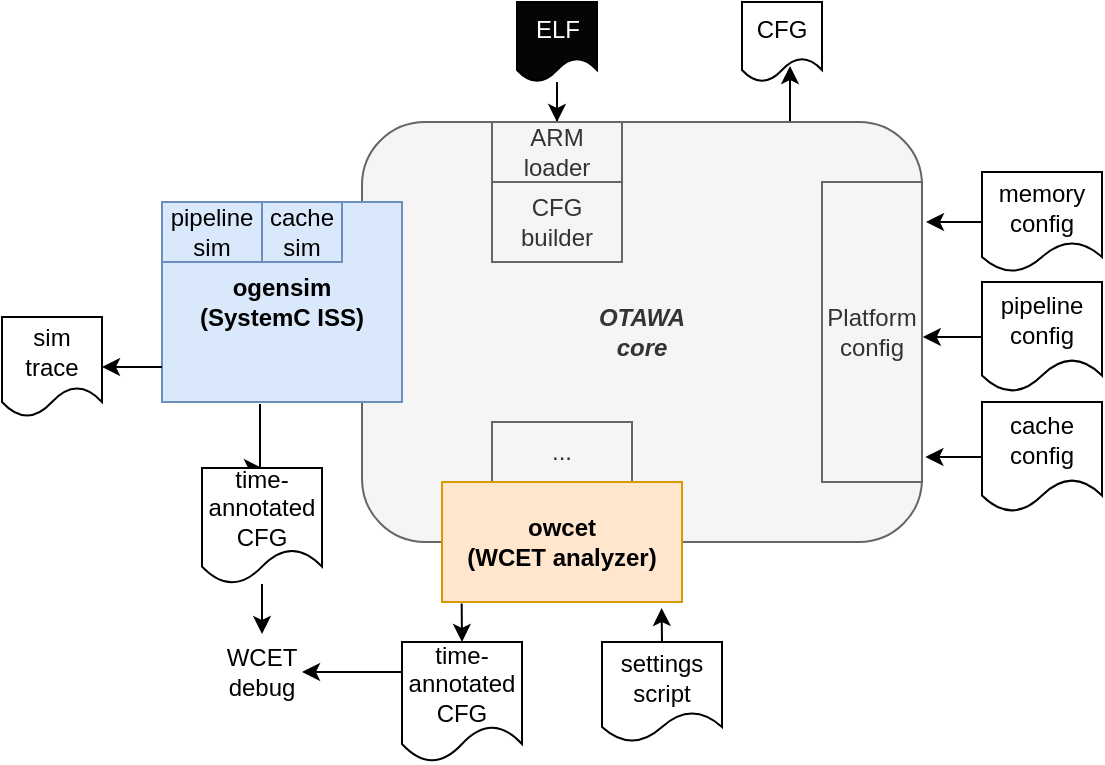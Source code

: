 <mxfile version="10.5.9" type="device"><diagram id="L13KBqZn9UsDFJagLZZO" name="Page-1"><mxGraphModel dx="960" dy="675" grid="1" gridSize="10" guides="1" tooltips="1" connect="1" arrows="1" fold="1" page="1" pageScale="1" pageWidth="1654" pageHeight="1169" math="0" shadow="0"><root><mxCell id="0"/><mxCell id="1" parent="0"/><mxCell id="qGPxtVVpSAeki_-njcIV-44" style="edgeStyle=orthogonalEdgeStyle;rounded=0;orthogonalLoop=1;jettySize=auto;html=1;exitX=0.75;exitY=0;exitDx=0;exitDy=0;entryX=0.6;entryY=0.8;entryDx=0;entryDy=0;entryPerimeter=0;startArrow=none;startFill=0;endArrow=classic;endFill=1;fontColor=#FFFFFF;" edge="1" parent="1" source="qGPxtVVpSAeki_-njcIV-2" target="qGPxtVVpSAeki_-njcIV-43"><mxGeometry relative="1" as="geometry"/></mxCell><mxCell id="qGPxtVVpSAeki_-njcIV-2" value="&lt;b&gt;&lt;i&gt;OTAWA &lt;br&gt;core&lt;/i&gt;&lt;/b&gt;&lt;br&gt;" style="rounded=1;whiteSpace=wrap;html=1;fillColor=#f5f5f5;strokeColor=#666666;fontColor=#333333;" vertex="1" parent="1"><mxGeometry x="550" y="310" width="280" height="210" as="geometry"/></mxCell><mxCell id="qGPxtVVpSAeki_-njcIV-3" value="ogensim&lt;br&gt;(SystemC ISS)&lt;br&gt;" style="rounded=0;whiteSpace=wrap;html=1;labelPosition=center;verticalLabelPosition=middle;align=center;verticalAlign=middle;fontStyle=1;fillColor=#dae8fc;strokeColor=#6c8ebf;" vertex="1" parent="1"><mxGeometry x="450" y="350" width="120" height="100" as="geometry"/></mxCell><mxCell id="qGPxtVVpSAeki_-njcIV-5" style="edgeStyle=orthogonalEdgeStyle;rounded=0;orthogonalLoop=1;jettySize=auto;html=1;entryX=0.5;entryY=0;entryDx=0;entryDy=0;" edge="1" parent="1" source="qGPxtVVpSAeki_-njcIV-4" target="qGPxtVVpSAeki_-njcIV-14"><mxGeometry relative="1" as="geometry"/></mxCell><mxCell id="qGPxtVVpSAeki_-njcIV-4" value="ELF" style="shape=document;whiteSpace=wrap;html=1;boundedLbl=1;fillColor=#050505;fontColor=#FFFFFF;" vertex="1" parent="1"><mxGeometry x="627.5" y="250" width="40" height="40" as="geometry"/></mxCell><mxCell id="qGPxtVVpSAeki_-njcIV-11" style="edgeStyle=orthogonalEdgeStyle;rounded=0;orthogonalLoop=1;jettySize=auto;html=1;exitX=0;exitY=0.5;exitDx=0;exitDy=0;" edge="1" parent="1" source="qGPxtVVpSAeki_-njcIV-6"><mxGeometry relative="1" as="geometry"><mxPoint x="832" y="360" as="targetPoint"/></mxGeometry></mxCell><mxCell id="qGPxtVVpSAeki_-njcIV-6" value="memory config" style="shape=document;whiteSpace=wrap;html=1;boundedLbl=1;" vertex="1" parent="1"><mxGeometry x="860" y="335" width="60" height="50" as="geometry"/></mxCell><mxCell id="qGPxtVVpSAeki_-njcIV-12" style="edgeStyle=orthogonalEdgeStyle;rounded=0;orthogonalLoop=1;jettySize=auto;html=1;exitX=0;exitY=0.5;exitDx=0;exitDy=0;entryX=1.008;entryY=0.516;entryDx=0;entryDy=0;entryPerimeter=0;" edge="1" parent="1" source="qGPxtVVpSAeki_-njcIV-7" target="qGPxtVVpSAeki_-njcIV-38"><mxGeometry relative="1" as="geometry"/></mxCell><mxCell id="qGPxtVVpSAeki_-njcIV-7" value="pipeline&lt;br&gt;config" style="shape=document;whiteSpace=wrap;html=1;boundedLbl=1;" vertex="1" parent="1"><mxGeometry x="860" y="390" width="60" height="55" as="geometry"/></mxCell><mxCell id="qGPxtVVpSAeki_-njcIV-13" style="edgeStyle=orthogonalEdgeStyle;rounded=0;orthogonalLoop=1;jettySize=auto;html=1;exitX=0;exitY=0.5;exitDx=0;exitDy=0;entryX=1.006;entryY=0.797;entryDx=0;entryDy=0;entryPerimeter=0;" edge="1" parent="1" source="qGPxtVVpSAeki_-njcIV-8" target="qGPxtVVpSAeki_-njcIV-2"><mxGeometry relative="1" as="geometry"/></mxCell><mxCell id="qGPxtVVpSAeki_-njcIV-8" value="cache&lt;br&gt;config" style="shape=document;whiteSpace=wrap;html=1;boundedLbl=1;" vertex="1" parent="1"><mxGeometry x="860" y="450" width="60" height="55" as="geometry"/></mxCell><mxCell id="qGPxtVVpSAeki_-njcIV-14" value="ARM&lt;br&gt;loader&lt;br&gt;" style="rounded=0;whiteSpace=wrap;html=1;fillColor=#f5f5f5;strokeColor=#666666;fontColor=#333333;" vertex="1" parent="1"><mxGeometry x="615" y="310" width="65" height="30" as="geometry"/></mxCell><mxCell id="qGPxtVVpSAeki_-njcIV-15" value="cache&lt;br&gt;sim&lt;br&gt;" style="rounded=0;whiteSpace=wrap;html=1;fillColor=#dae8fc;strokeColor=#6c8ebf;" vertex="1" parent="1"><mxGeometry x="500" y="350" width="40" height="30" as="geometry"/></mxCell><mxCell id="qGPxtVVpSAeki_-njcIV-16" value="pipeline&lt;br&gt;sim&lt;br&gt;" style="rounded=0;whiteSpace=wrap;html=1;fillColor=#dae8fc;strokeColor=#6c8ebf;" vertex="1" parent="1"><mxGeometry x="450" y="350" width="50" height="30" as="geometry"/></mxCell><mxCell id="qGPxtVVpSAeki_-njcIV-18" style="edgeStyle=orthogonalEdgeStyle;rounded=0;orthogonalLoop=1;jettySize=auto;html=1;exitX=0.5;exitY=0;exitDx=0;exitDy=0;entryX=0.915;entryY=1.05;entryDx=0;entryDy=0;entryPerimeter=0;" edge="1" parent="1" source="qGPxtVVpSAeki_-njcIV-17" target="qGPxtVVpSAeki_-njcIV-1"><mxGeometry relative="1" as="geometry"/></mxCell><mxCell id="qGPxtVVpSAeki_-njcIV-17" value="settings&lt;br&gt;script&lt;br&gt;" style="shape=document;whiteSpace=wrap;html=1;boundedLbl=1;" vertex="1" parent="1"><mxGeometry x="670" y="570" width="60" height="50" as="geometry"/></mxCell><mxCell id="qGPxtVVpSAeki_-njcIV-34" style="edgeStyle=orthogonalEdgeStyle;rounded=0;orthogonalLoop=1;jettySize=auto;html=1;exitX=1;exitY=0.5;exitDx=0;exitDy=0;entryX=0;entryY=0.825;entryDx=0;entryDy=0;entryPerimeter=0;startArrow=classic;startFill=1;endArrow=none;endFill=0;" edge="1" parent="1" source="qGPxtVVpSAeki_-njcIV-21" target="qGPxtVVpSAeki_-njcIV-3"><mxGeometry relative="1" as="geometry"/></mxCell><mxCell id="qGPxtVVpSAeki_-njcIV-21" value="sim&lt;br&gt;trace&lt;br&gt;" style="shape=document;whiteSpace=wrap;html=1;boundedLbl=1;" vertex="1" parent="1"><mxGeometry x="370" y="407.5" width="50" height="50" as="geometry"/></mxCell><mxCell id="qGPxtVVpSAeki_-njcIV-27" style="edgeStyle=orthogonalEdgeStyle;rounded=0;orthogonalLoop=1;jettySize=auto;html=1;exitX=0.5;exitY=0;exitDx=0;exitDy=0;startArrow=classic;startFill=1;endArrow=none;endFill=0;" edge="1" parent="1" source="qGPxtVVpSAeki_-njcIV-22"><mxGeometry relative="1" as="geometry"><mxPoint x="499" y="451" as="targetPoint"/></mxGeometry></mxCell><mxCell id="qGPxtVVpSAeki_-njcIV-41" style="edgeStyle=orthogonalEdgeStyle;rounded=0;orthogonalLoop=1;jettySize=auto;html=1;startArrow=none;startFill=0;endArrow=classic;endFill=1;fontColor=#FFFFFF;entryX=0.5;entryY=0;entryDx=0;entryDy=0;" edge="1" parent="1" source="qGPxtVVpSAeki_-njcIV-22" target="qGPxtVVpSAeki_-njcIV-40"><mxGeometry relative="1" as="geometry"><mxPoint x="510" y="570" as="targetPoint"/></mxGeometry></mxCell><mxCell id="qGPxtVVpSAeki_-njcIV-22" value="time-annotated&lt;br&gt;CFG&lt;br&gt;" style="shape=document;whiteSpace=wrap;html=1;boundedLbl=1;" vertex="1" parent="1"><mxGeometry x="470" y="483" width="60" height="58" as="geometry"/></mxCell><mxCell id="qGPxtVVpSAeki_-njcIV-26" style="edgeStyle=orthogonalEdgeStyle;rounded=0;orthogonalLoop=1;jettySize=auto;html=1;exitX=0.5;exitY=0;exitDx=0;exitDy=0;entryX=0.082;entryY=1.012;entryDx=0;entryDy=0;entryPerimeter=0;startArrow=classic;startFill=1;endArrow=none;endFill=0;" edge="1" parent="1" source="qGPxtVVpSAeki_-njcIV-25" target="qGPxtVVpSAeki_-njcIV-1"><mxGeometry relative="1" as="geometry"/></mxCell><mxCell id="qGPxtVVpSAeki_-njcIV-42" style="edgeStyle=orthogonalEdgeStyle;rounded=0;orthogonalLoop=1;jettySize=auto;html=1;exitX=0;exitY=0.25;exitDx=0;exitDy=0;startArrow=none;startFill=0;endArrow=classic;endFill=1;fontColor=#FFFFFF;entryX=1;entryY=0.5;entryDx=0;entryDy=0;" edge="1" parent="1" source="qGPxtVVpSAeki_-njcIV-25" target="qGPxtVVpSAeki_-njcIV-40"><mxGeometry relative="1" as="geometry"><mxPoint x="540" y="585" as="targetPoint"/></mxGeometry></mxCell><mxCell id="qGPxtVVpSAeki_-njcIV-25" value="time-&lt;br&gt;annotated&lt;br&gt;CFG&lt;br&gt;" style="shape=document;whiteSpace=wrap;html=1;boundedLbl=1;" vertex="1" parent="1"><mxGeometry x="570" y="570" width="60" height="60" as="geometry"/></mxCell><mxCell id="qGPxtVVpSAeki_-njcIV-35" value="CFG builder" style="rounded=0;whiteSpace=wrap;html=1;fillColor=#f5f5f5;strokeColor=#666666;fontColor=#333333;" vertex="1" parent="1"><mxGeometry x="615" y="340" width="65" height="40" as="geometry"/></mxCell><mxCell id="qGPxtVVpSAeki_-njcIV-38" value="Platform&lt;br&gt;config&lt;br&gt;" style="rounded=0;whiteSpace=wrap;html=1;fillColor=#f5f5f5;strokeColor=#666666;fontColor=#333333;" vertex="1" parent="1"><mxGeometry x="780" y="340" width="50" height="150" as="geometry"/></mxCell><mxCell id="qGPxtVVpSAeki_-njcIV-39" value="..." style="rounded=0;whiteSpace=wrap;html=1;fillColor=#f5f5f5;strokeColor=#666666;fontColor=#333333;" vertex="1" parent="1"><mxGeometry x="615" y="460" width="70" height="30" as="geometry"/></mxCell><mxCell id="qGPxtVVpSAeki_-njcIV-1" value="owcet&lt;br&gt;(WCET analyzer)&lt;br&gt;" style="rounded=0;whiteSpace=wrap;html=1;fillColor=#ffe6cc;strokeColor=#d79b00;fontStyle=1" vertex="1" parent="1"><mxGeometry x="590" y="490" width="120" height="60" as="geometry"/></mxCell><mxCell id="qGPxtVVpSAeki_-njcIV-40" value="&lt;font color=&quot;#000000&quot;&gt;WCET debug&lt;/font&gt;" style="text;html=1;strokeColor=none;fillColor=none;align=center;verticalAlign=middle;whiteSpace=wrap;rounded=0;fontColor=#FFFFFF;" vertex="1" parent="1"><mxGeometry x="480" y="566" width="40" height="38" as="geometry"/></mxCell><mxCell id="qGPxtVVpSAeki_-njcIV-43" value="CFG&lt;br&gt;" style="shape=document;whiteSpace=wrap;html=1;boundedLbl=1;" vertex="1" parent="1"><mxGeometry x="740" y="250" width="40" height="40" as="geometry"/></mxCell></root></mxGraphModel></diagram></mxfile>